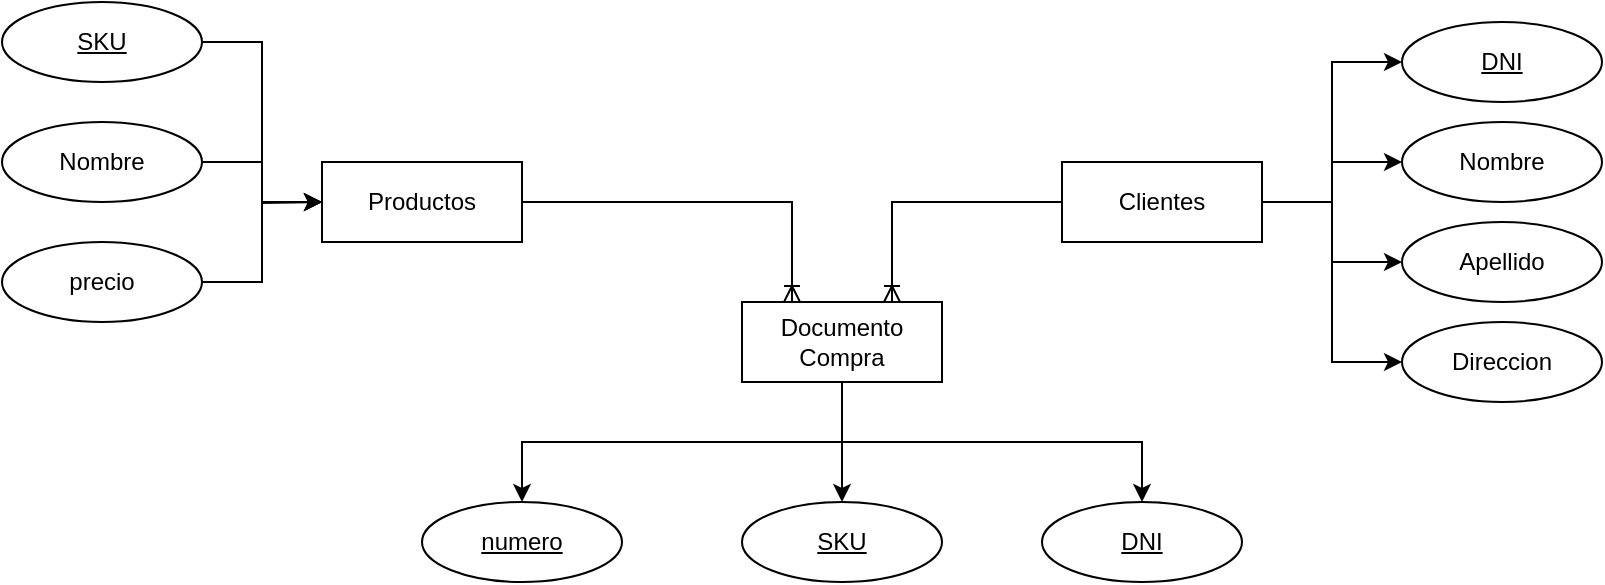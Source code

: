 <mxfile version="24.3.0" type="github">
  <diagram id="R2lEEEUBdFMjLlhIrx00" name="Page-1">
    <mxGraphModel dx="1900" dy="1630" grid="1" gridSize="10" guides="1" tooltips="1" connect="1" arrows="1" fold="1" page="1" pageScale="1" pageWidth="850" pageHeight="1100" math="0" shadow="0" extFonts="Permanent Marker^https://fonts.googleapis.com/css?family=Permanent+Marker">
      <root>
        <mxCell id="0" />
        <mxCell id="1" parent="0" />
        <mxCell id="95EXDL33Xj4e4Xd9_If5-12" style="edgeStyle=orthogonalEdgeStyle;rounded=0;orthogonalLoop=1;jettySize=auto;html=1;entryX=0.25;entryY=0;entryDx=0;entryDy=0;strokeColor=default;endArrow=ERoneToMany;endFill=0;" edge="1" parent="1" source="95EXDL33Xj4e4Xd9_If5-1" target="95EXDL33Xj4e4Xd9_If5-11">
          <mxGeometry relative="1" as="geometry" />
        </mxCell>
        <mxCell id="95EXDL33Xj4e4Xd9_If5-1" value="Productos" style="whiteSpace=wrap;html=1;align=center;" vertex="1" parent="1">
          <mxGeometry x="120" y="-220" width="100" height="40" as="geometry" />
        </mxCell>
        <mxCell id="95EXDL33Xj4e4Xd9_If5-7" style="edgeStyle=orthogonalEdgeStyle;rounded=0;orthogonalLoop=1;jettySize=auto;html=1;entryX=0;entryY=0.5;entryDx=0;entryDy=0;" edge="1" parent="1" source="95EXDL33Xj4e4Xd9_If5-2" target="95EXDL33Xj4e4Xd9_If5-5">
          <mxGeometry relative="1" as="geometry" />
        </mxCell>
        <mxCell id="95EXDL33Xj4e4Xd9_If5-8" style="edgeStyle=orthogonalEdgeStyle;rounded=0;orthogonalLoop=1;jettySize=auto;html=1;" edge="1" parent="1" source="95EXDL33Xj4e4Xd9_If5-2" target="95EXDL33Xj4e4Xd9_If5-3">
          <mxGeometry relative="1" as="geometry" />
        </mxCell>
        <mxCell id="95EXDL33Xj4e4Xd9_If5-9" style="edgeStyle=orthogonalEdgeStyle;rounded=0;orthogonalLoop=1;jettySize=auto;html=1;entryX=0;entryY=0.5;entryDx=0;entryDy=0;" edge="1" parent="1" source="95EXDL33Xj4e4Xd9_If5-2" target="95EXDL33Xj4e4Xd9_If5-4">
          <mxGeometry relative="1" as="geometry" />
        </mxCell>
        <mxCell id="95EXDL33Xj4e4Xd9_If5-10" style="edgeStyle=orthogonalEdgeStyle;rounded=0;orthogonalLoop=1;jettySize=auto;html=1;entryX=0;entryY=0.5;entryDx=0;entryDy=0;" edge="1" parent="1" source="95EXDL33Xj4e4Xd9_If5-2" target="95EXDL33Xj4e4Xd9_If5-6">
          <mxGeometry relative="1" as="geometry" />
        </mxCell>
        <mxCell id="95EXDL33Xj4e4Xd9_If5-21" style="edgeStyle=orthogonalEdgeStyle;rounded=0;orthogonalLoop=1;jettySize=auto;html=1;entryX=0.75;entryY=0;entryDx=0;entryDy=0;endArrow=ERoneToMany;endFill=0;" edge="1" parent="1" source="95EXDL33Xj4e4Xd9_If5-2" target="95EXDL33Xj4e4Xd9_If5-11">
          <mxGeometry relative="1" as="geometry" />
        </mxCell>
        <mxCell id="95EXDL33Xj4e4Xd9_If5-2" value="Clientes" style="whiteSpace=wrap;html=1;align=center;" vertex="1" parent="1">
          <mxGeometry x="490" y="-220" width="100" height="40" as="geometry" />
        </mxCell>
        <mxCell id="95EXDL33Xj4e4Xd9_If5-3" value="Nombre" style="ellipse;whiteSpace=wrap;html=1;align=center;" vertex="1" parent="1">
          <mxGeometry x="660" y="-240" width="100" height="40" as="geometry" />
        </mxCell>
        <mxCell id="95EXDL33Xj4e4Xd9_If5-4" value="Apellido" style="ellipse;whiteSpace=wrap;html=1;align=center;" vertex="1" parent="1">
          <mxGeometry x="660" y="-190" width="100" height="40" as="geometry" />
        </mxCell>
        <mxCell id="95EXDL33Xj4e4Xd9_If5-5" value="DNI" style="ellipse;whiteSpace=wrap;html=1;align=center;fontStyle=4;" vertex="1" parent="1">
          <mxGeometry x="660" y="-290" width="100" height="40" as="geometry" />
        </mxCell>
        <mxCell id="95EXDL33Xj4e4Xd9_If5-6" value="Direccion" style="ellipse;whiteSpace=wrap;html=1;align=center;" vertex="1" parent="1">
          <mxGeometry x="660" y="-140" width="100" height="40" as="geometry" />
        </mxCell>
        <mxCell id="95EXDL33Xj4e4Xd9_If5-39" style="edgeStyle=orthogonalEdgeStyle;rounded=0;orthogonalLoop=1;jettySize=auto;html=1;exitX=0.5;exitY=1;exitDx=0;exitDy=0;" edge="1" parent="1" source="95EXDL33Xj4e4Xd9_If5-11" target="95EXDL33Xj4e4Xd9_If5-33">
          <mxGeometry relative="1" as="geometry">
            <mxPoint x="330" y="-130" as="sourcePoint" />
            <mxPoint x="155" y="-40" as="targetPoint" />
          </mxGeometry>
        </mxCell>
        <mxCell id="95EXDL33Xj4e4Xd9_If5-40" style="edgeStyle=orthogonalEdgeStyle;rounded=0;orthogonalLoop=1;jettySize=auto;html=1;entryX=0.5;entryY=0;entryDx=0;entryDy=0;" edge="1" parent="1" source="95EXDL33Xj4e4Xd9_If5-11" target="95EXDL33Xj4e4Xd9_If5-34">
          <mxGeometry relative="1" as="geometry" />
        </mxCell>
        <mxCell id="95EXDL33Xj4e4Xd9_If5-41" style="edgeStyle=orthogonalEdgeStyle;rounded=0;orthogonalLoop=1;jettySize=auto;html=1;entryX=0.5;entryY=0;entryDx=0;entryDy=0;exitX=0.5;exitY=1;exitDx=0;exitDy=0;" edge="1" parent="1" source="95EXDL33Xj4e4Xd9_If5-11" target="95EXDL33Xj4e4Xd9_If5-35">
          <mxGeometry relative="1" as="geometry" />
        </mxCell>
        <mxCell id="95EXDL33Xj4e4Xd9_If5-11" value="Documento Compra" style="whiteSpace=wrap;html=1;align=center;" vertex="1" parent="1">
          <mxGeometry x="330" y="-150" width="100" height="40" as="geometry" />
        </mxCell>
        <mxCell id="95EXDL33Xj4e4Xd9_If5-32" style="edgeStyle=orthogonalEdgeStyle;rounded=0;orthogonalLoop=1;jettySize=auto;html=1;entryX=0;entryY=0.5;entryDx=0;entryDy=0;" edge="1" parent="1" source="95EXDL33Xj4e4Xd9_If5-25" target="95EXDL33Xj4e4Xd9_If5-1">
          <mxGeometry relative="1" as="geometry" />
        </mxCell>
        <mxCell id="95EXDL33Xj4e4Xd9_If5-25" value="SKU" style="ellipse;whiteSpace=wrap;html=1;align=center;fontStyle=4;" vertex="1" parent="1">
          <mxGeometry x="-40" y="-300" width="100" height="40" as="geometry" />
        </mxCell>
        <mxCell id="95EXDL33Xj4e4Xd9_If5-31" style="edgeStyle=orthogonalEdgeStyle;rounded=0;orthogonalLoop=1;jettySize=auto;html=1;" edge="1" parent="1" source="95EXDL33Xj4e4Xd9_If5-28">
          <mxGeometry relative="1" as="geometry">
            <mxPoint x="120" y="-200" as="targetPoint" />
          </mxGeometry>
        </mxCell>
        <mxCell id="95EXDL33Xj4e4Xd9_If5-28" value="Nombre" style="ellipse;whiteSpace=wrap;html=1;align=center;" vertex="1" parent="1">
          <mxGeometry x="-40" y="-240" width="100" height="40" as="geometry" />
        </mxCell>
        <mxCell id="95EXDL33Xj4e4Xd9_If5-30" style="edgeStyle=orthogonalEdgeStyle;rounded=0;orthogonalLoop=1;jettySize=auto;html=1;entryX=0;entryY=0.5;entryDx=0;entryDy=0;" edge="1" parent="1" source="95EXDL33Xj4e4Xd9_If5-29" target="95EXDL33Xj4e4Xd9_If5-1">
          <mxGeometry relative="1" as="geometry" />
        </mxCell>
        <mxCell id="95EXDL33Xj4e4Xd9_If5-29" value="precio" style="ellipse;whiteSpace=wrap;html=1;align=center;" vertex="1" parent="1">
          <mxGeometry x="-40" y="-180" width="100" height="40" as="geometry" />
        </mxCell>
        <mxCell id="95EXDL33Xj4e4Xd9_If5-33" value="numero" style="ellipse;whiteSpace=wrap;html=1;align=center;fontStyle=4;" vertex="1" parent="1">
          <mxGeometry x="170" y="-50" width="100" height="40" as="geometry" />
        </mxCell>
        <mxCell id="95EXDL33Xj4e4Xd9_If5-34" value="SKU" style="ellipse;whiteSpace=wrap;html=1;align=center;fontStyle=4;" vertex="1" parent="1">
          <mxGeometry x="330" y="-50" width="100" height="40" as="geometry" />
        </mxCell>
        <mxCell id="95EXDL33Xj4e4Xd9_If5-35" value="DNI" style="ellipse;whiteSpace=wrap;html=1;align=center;fontStyle=4;" vertex="1" parent="1">
          <mxGeometry x="480" y="-50" width="100" height="40" as="geometry" />
        </mxCell>
      </root>
    </mxGraphModel>
  </diagram>
</mxfile>
